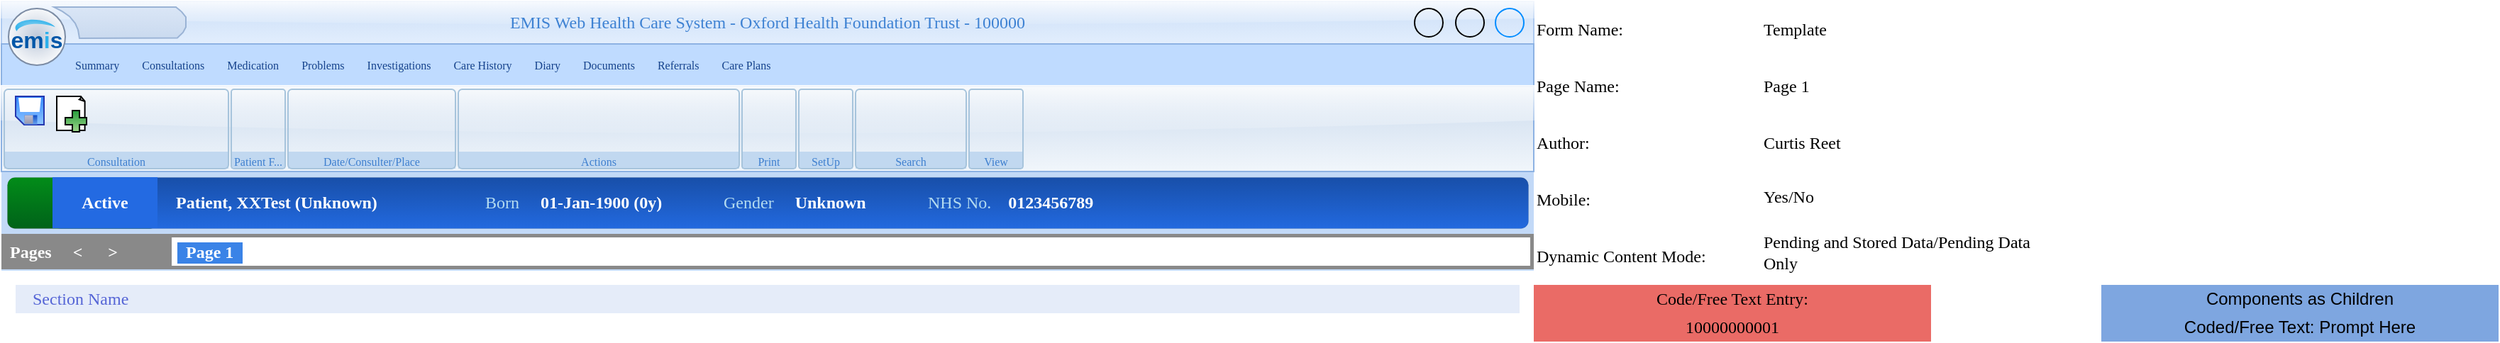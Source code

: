 <mxfile version="24.0.6" type="github">
  <diagram name="Page 1" id="IdJF57ZcMdkUgBLRM6Qn">
    <mxGraphModel dx="1434" dy="784" grid="1" gridSize="40" guides="1" tooltips="1" connect="0" arrows="0" fold="1" page="1" pageScale="1" pageWidth="1920" pageHeight="5000" background="none" math="0" shadow="0">
      <root>
        <object label="" formName="Template" author="Curtis Reet" mobile="Yes/No" dynamicContentMode="Pending and Stored Data/Pending Data Only" id="0">
          <mxCell />
        </object>
        <mxCell id="1" parent="0" />
        <object label="" tooltip="&lt;b&gt;fieldType:&lt;/b&gt; %fieldType%" placeholders="1" fieldType="FormMaster" id="MeSqUqDjV39xURzECte_-1">
          <mxCell style="fontFamily=Tahoma;group;movable=0;resizable=0;rotatable=1;deletable=1;editable=1;locked=0;connectable=1;recursiveResize=0;" parent="1" vertex="1" connectable="0">
            <mxGeometry width="1440" height="200" as="geometry" />
          </mxCell>
        </object>
        <object label="" tooltip="&lt;b&gt;fieldType:&lt;/b&gt; %fieldType%" placeholders="1" id="TwPZSNBdaBiCKJOaZcf1-34">
          <mxCell style="fontFamily=Tahoma;rounded=0;whiteSpace=wrap;html=1;fillColor=#c2d9f7;strokeColor=none;movable=0;resizable=0;rotatable=0;deletable=0;editable=0;locked=1;connectable=0;" parent="MeSqUqDjV39xURzECte_-1" vertex="1">
            <mxGeometry width="1080" height="190" as="geometry" />
          </mxCell>
        </object>
        <object label="EMIS Web Health Care System - Oxford Health Foundation Trust - 100000" tooltip="&lt;b&gt;fieldType:&lt;/b&gt; %fieldType%" placeholders="1" id="TwPZSNBdaBiCKJOaZcf1-2">
          <mxCell style="fontFamily=Tahoma;rounded=0;whiteSpace=wrap;html=1;gradientColor=#E2EEFD;fillColor=#CBDEF7;strokeColor=#aecaf0;fontColor=#3e82d3;glass=1;movable=0;resizable=0;rotatable=0;deletable=0;editable=0;locked=1;connectable=0;" parent="MeSqUqDjV39xURzECte_-1" vertex="1">
            <mxGeometry width="1080" height="30" as="geometry" />
          </mxCell>
        </object>
        <object label="&lt;font style=&quot;font-size: 8px;&quot;&gt;Summary&lt;span style=&quot;font-size: 8px;&quot;&gt;&lt;span style=&quot;font-size: 8px;&quot;&gt;&amp;nbsp;&amp;nbsp;&amp;nbsp;&amp;nbsp;&lt;/span&gt;&lt;/span&gt;&lt;span style=&quot;font-size: 8px;&quot;&gt;&lt;span style=&quot;font-size: 8px;&quot;&gt;&amp;nbsp;&amp;nbsp;&amp;nbsp;&amp;nbsp;&lt;/span&gt;&lt;/span&gt;Consultations&lt;span style=&quot;font-size: 8px;&quot;&gt;&lt;span style=&quot;font-size: 8px;&quot;&gt;&amp;nbsp;&amp;nbsp;&amp;nbsp;&amp;nbsp;&lt;/span&gt;&lt;/span&gt;&lt;span style=&quot;font-size: 8px;&quot;&gt;&lt;span style=&quot;font-size: 8px;&quot;&gt;&amp;nbsp;&amp;nbsp;&amp;nbsp;&amp;nbsp;&lt;/span&gt;&lt;/span&gt;Medication&lt;span style=&quot;font-size: 8px;&quot;&gt;&amp;nbsp;&amp;nbsp;&amp;nbsp;&amp;nbsp;&lt;/span&gt;&lt;span style=&quot;border-color: var(--border-color); font-size: 8px;&quot;&gt;&lt;span style=&quot;font-size: 8px;&quot;&gt;&amp;nbsp;&amp;nbsp;&amp;nbsp;&amp;nbsp;&lt;/span&gt;&lt;/span&gt;Problems&lt;span style=&quot;font-size: 8px;&quot;&gt;&amp;nbsp;&amp;nbsp;&amp;nbsp;&amp;nbsp;&lt;/span&gt;&lt;span style=&quot;border-color: var(--border-color); font-size: 8px;&quot;&gt;&lt;span style=&quot;font-size: 8px;&quot;&gt;&amp;nbsp;&amp;nbsp;&amp;nbsp;&amp;nbsp;&lt;/span&gt;&lt;/span&gt;Investigations&lt;span style=&quot;font-size: 8px;&quot;&gt;&amp;nbsp;&amp;nbsp;&amp;nbsp;&amp;nbsp;&lt;/span&gt;&lt;span style=&quot;border-color: var(--border-color); font-size: 8px;&quot;&gt;&lt;span style=&quot;font-size: 8px;&quot;&gt;&amp;nbsp;&amp;nbsp;&amp;nbsp;&amp;nbsp;&lt;/span&gt;&lt;/span&gt;Care History&lt;span style=&quot;font-size: 8px;&quot;&gt;&amp;nbsp;&amp;nbsp;&amp;nbsp;&amp;nbsp;&lt;/span&gt;&lt;span style=&quot;border-color: var(--border-color); font-size: 8px;&quot;&gt;&lt;span style=&quot;font-size: 8px;&quot;&gt;&amp;nbsp;&amp;nbsp;&amp;nbsp;&amp;nbsp;&lt;/span&gt;&lt;/span&gt;Diary&lt;span style=&quot;font-size: 8px;&quot;&gt;&amp;nbsp;&amp;nbsp;&amp;nbsp;&amp;nbsp;&lt;/span&gt;&lt;span style=&quot;border-color: var(--border-color); font-size: 8px;&quot;&gt;&lt;span style=&quot;font-size: 8px;&quot;&gt;&amp;nbsp;&amp;nbsp;&amp;nbsp;&amp;nbsp;&lt;/span&gt;&lt;/span&gt;Documents&lt;span style=&quot;font-size: 8px;&quot;&gt;&amp;nbsp;&amp;nbsp;&amp;nbsp;&amp;nbsp;&lt;/span&gt;&lt;span style=&quot;border-color: var(--border-color); font-size: 8px;&quot;&gt;&lt;span style=&quot;font-size: 8px;&quot;&gt;&amp;nbsp;&amp;nbsp;&amp;nbsp;&amp;nbsp;&lt;/span&gt;&lt;/span&gt;Referrals&lt;span style=&quot;white-space: pre; font-size: 8px;&quot;&gt;&amp;nbsp;&amp;nbsp;&amp;nbsp;&amp;nbsp;&lt;/span&gt;&lt;span style=&quot;border-color: var(--border-color); font-size: 8px;&quot;&gt;&lt;span style=&quot;white-space: pre; font-size: 8px;&quot;&gt;&amp;nbsp;&amp;nbsp;&amp;nbsp;&amp;nbsp;&lt;/span&gt;&lt;/span&gt;Care Plans&lt;/font&gt;" tooltip="&lt;b&gt;fieldType:&lt;/b&gt; %fieldType%" placeholders="1" id="TwPZSNBdaBiCKJOaZcf1-3">
          <mxCell style="fontFamily=Tahoma;rounded=0;whiteSpace=wrap;html=1;align=left;spacingRight=9;spacingLeft=50;fontSize=8;fillColor=#bfdbff;strokeColor=#8db2e3;fontColor=#15428b;movable=0;resizable=0;rotatable=0;deletable=0;editable=0;locked=1;connectable=0;" parent="MeSqUqDjV39xURzECte_-1" vertex="1">
            <mxGeometry y="30" width="1080" height="30" as="geometry" />
          </mxCell>
        </object>
        <object label="" tooltip="&lt;b&gt;fieldType:&lt;/b&gt; %fieldType%" placeholders="1" id="TwPZSNBdaBiCKJOaZcf1-4">
          <mxCell style="fontFamily=Tahoma;ellipse;whiteSpace=wrap;html=1;gradientColor=#f6f8fa;gradientDirection=radial;fillColor=#bdc8d9;strokeColor=#7c8ca4;movable=0;resizable=0;rotatable=0;deletable=0;editable=0;locked=1;connectable=0;" parent="MeSqUqDjV39xURzECte_-1" vertex="1">
            <mxGeometry x="5" y="5" width="40" height="40" as="geometry" />
          </mxCell>
        </object>
        <object label="" tooltip="&lt;b&gt;fieldType:&lt;/b&gt; %fieldType%" placeholders="1" id="TwPZSNBdaBiCKJOaZcf1-6">
          <mxCell style="fontFamily=Tahoma;verticalLabelPosition=bottom;verticalAlign=top;html=1;shape=mxgraph.basic.polygon;polyCoords=[[0.9,0.15],[0.93,0.32],[0.93,0.45],[0.93,0.64],[0.91,0.81],[0.87,0.99],[0.87,0.99],[0.18,1],[0.17,0.73],[0.15,0.52],[0.11,0.3],[0.06,0.14],[0,0],[0.86,0]];polyline=0;strokeColor=#9ab3d5;gradientColor=#cadaef;fillColor=#dae6f6;movable=0;resizable=0;rotatable=0;deletable=0;editable=0;locked=1;connectable=0;" parent="MeSqUqDjV39xURzECte_-1" vertex="1">
            <mxGeometry x="37" y="4" width="100" height="22" as="geometry" />
          </mxCell>
        </object>
        <object label="" tooltip="&lt;b&gt;fieldType:&lt;/b&gt; %fieldType%" placeholders="1" id="TwPZSNBdaBiCKJOaZcf1-1">
          <mxCell style="fontFamily=Tahoma;ellipse;whiteSpace=wrap;html=1;fillColor=none;strokeColor=#008cff;movable=0;resizable=0;rotatable=0;deletable=0;editable=0;locked=1;connectable=0;" parent="MeSqUqDjV39xURzECte_-1" vertex="1">
            <mxGeometry x="1053" y="5" width="20" height="20" as="geometry" />
          </mxCell>
        </object>
        <object label="" tooltip="&lt;b&gt;fieldType:&lt;/b&gt; %fieldType%" placeholders="1" id="TwPZSNBdaBiCKJOaZcf1-7">
          <mxCell style="fontFamily=Tahoma;ellipse;whiteSpace=wrap;html=1;fillColor=none;movable=0;resizable=0;rotatable=0;deletable=0;editable=0;locked=1;connectable=0;" parent="MeSqUqDjV39xURzECte_-1" vertex="1">
            <mxGeometry x="1025" y="5" width="20" height="20" as="geometry" />
          </mxCell>
        </object>
        <object label="" tooltip="&lt;b&gt;fieldType:&lt;/b&gt; %fieldType%" placeholders="1" id="TwPZSNBdaBiCKJOaZcf1-8">
          <mxCell style="fontFamily=Tahoma;ellipse;whiteSpace=wrap;html=1;fillColor=none;movable=0;resizable=0;rotatable=0;deletable=0;editable=0;locked=1;connectable=0;" parent="MeSqUqDjV39xURzECte_-1" vertex="1">
            <mxGeometry x="996" y="5" width="20" height="20" as="geometry" />
          </mxCell>
        </object>
        <object label="" tooltip="&lt;b&gt;fieldType:&lt;/b&gt; %fieldType%" placeholders="1" id="TwPZSNBdaBiCKJOaZcf1-10">
          <mxCell style="fontFamily=Tahoma;rounded=0;whiteSpace=wrap;html=1;gradientColor=#f1f6fb;fillColor=#cadaed;strokeColor=#8db2e3;shadow=0;glass=1;movable=0;resizable=0;rotatable=0;deletable=0;editable=0;locked=1;connectable=0;" parent="MeSqUqDjV39xURzECte_-1" vertex="1">
            <mxGeometry y="60" width="1080" height="60" as="geometry" />
          </mxCell>
        </object>
        <object label="" tooltip="&lt;b&gt;fieldType:&lt;/b&gt; %fieldType%" placeholders="1" id="TwPZSNBdaBiCKJOaZcf1-22">
          <mxCell style="fontFamily=Tahoma;rounded=0;whiteSpace=wrap;html=1;strokeColor=none;fillColor=#c1d8f0;movable=0;resizable=0;rotatable=0;deletable=0;editable=0;locked=1;connectable=0;" parent="MeSqUqDjV39xURzECte_-1" vertex="1">
            <mxGeometry x="162" y="106" width="38" height="12" as="geometry" />
          </mxCell>
        </object>
        <object label="" tooltip="&lt;b&gt;fieldType:&lt;/b&gt; %fieldType%" placeholders="1" id="TwPZSNBdaBiCKJOaZcf1-29">
          <mxCell style="fontFamily=Tahoma;rounded=0;whiteSpace=wrap;html=1;strokeColor=none;fillColor=#c1d8f0;movable=0;resizable=0;rotatable=0;deletable=0;editable=0;locked=1;connectable=0;" parent="MeSqUqDjV39xURzECte_-1" vertex="1">
            <mxGeometry x="2" y="106" width="158" height="12" as="geometry" />
          </mxCell>
        </object>
        <object label="Consultation" tooltip="&lt;b&gt;fieldType:&lt;/b&gt; %fieldType%" placeholders="1" id="TwPZSNBdaBiCKJOaZcf1-11">
          <mxCell style="fontFamily=Tahoma;rounded=1;whiteSpace=wrap;html=1;arcSize=5;fontSize=8;verticalAlign=bottom;fillColor=none;strokeColor=#a7c4dc;spacing=0;spacingBottom=-1;fontColor=#3e7fcf;movable=0;resizable=0;rotatable=0;deletable=0;editable=0;locked=1;connectable=0;" parent="MeSqUqDjV39xURzECte_-1" vertex="1">
            <mxGeometry x="2" y="62" width="158" height="56" as="geometry" />
          </mxCell>
        </object>
        <object label="" tooltip="&lt;b&gt;fieldType:&lt;/b&gt; %fieldType%" placeholders="1" id="TwPZSNBdaBiCKJOaZcf1-23">
          <mxCell style="fontFamily=Tahoma;rounded=0;whiteSpace=wrap;html=1;strokeColor=none;fillColor=#c1d8f0;movable=0;resizable=0;rotatable=0;deletable=0;editable=0;locked=1;connectable=0;" parent="MeSqUqDjV39xURzECte_-1" vertex="1">
            <mxGeometry x="202" y="106" width="118" height="12" as="geometry" />
          </mxCell>
        </object>
        <object label="Patient F..." tooltip="&lt;b&gt;fieldType:&lt;/b&gt; %fieldType%" placeholders="1" id="TwPZSNBdaBiCKJOaZcf1-12">
          <mxCell style="fontFamily=Tahoma;rounded=1;whiteSpace=wrap;html=1;arcSize=5;verticalAlign=bottom;fontSize=8;fillColor=none;strokeColor=#a7c4dc;spacing=0;spacingBottom=-1;fontColor=#3e7fcf;movable=0;resizable=0;rotatable=0;deletable=0;editable=0;locked=1;connectable=0;" parent="MeSqUqDjV39xURzECte_-1" vertex="1">
            <mxGeometry x="162" y="62" width="38" height="56" as="geometry" />
          </mxCell>
        </object>
        <object label="" tooltip="&lt;b&gt;fieldType:&lt;/b&gt; %fieldType%" placeholders="1" id="TwPZSNBdaBiCKJOaZcf1-24">
          <mxCell style="fontFamily=Tahoma;rounded=0;whiteSpace=wrap;html=1;strokeColor=none;fillColor=#c1d8f0;movable=0;resizable=0;rotatable=0;deletable=0;editable=0;locked=1;connectable=0;" parent="MeSqUqDjV39xURzECte_-1" vertex="1">
            <mxGeometry x="322" y="106" width="198" height="12" as="geometry" />
          </mxCell>
        </object>
        <object label="Date/Consulter/Place" tooltip="&lt;b&gt;fieldType:&lt;/b&gt; %fieldType%" placeholders="1" id="TwPZSNBdaBiCKJOaZcf1-13">
          <mxCell style="fontFamily=Tahoma;rounded=1;whiteSpace=wrap;html=1;arcSize=5;verticalAlign=bottom;fontSize=8;fillColor=none;strokeColor=#a7c4dc;spacing=0;spacingBottom=-1;fontColor=#3e7fcf;movable=0;resizable=0;rotatable=0;deletable=0;editable=0;locked=1;connectable=0;" parent="MeSqUqDjV39xURzECte_-1" vertex="1">
            <mxGeometry x="202" y="62" width="118" height="56" as="geometry" />
          </mxCell>
        </object>
        <object label="" tooltip="&lt;b&gt;fieldType:&lt;/b&gt; %fieldType%" placeholders="1" id="TwPZSNBdaBiCKJOaZcf1-25">
          <mxCell style="fontFamily=Tahoma;rounded=0;whiteSpace=wrap;html=1;strokeColor=none;fillColor=#c1d8f0;movable=0;resizable=0;rotatable=0;deletable=0;editable=0;locked=1;connectable=0;" parent="MeSqUqDjV39xURzECte_-1" vertex="1">
            <mxGeometry x="522" y="106" width="38" height="12" as="geometry" />
          </mxCell>
        </object>
        <object label="Actions" tooltip="&lt;b&gt;fieldType:&lt;/b&gt; %fieldType%" placeholders="1" id="TwPZSNBdaBiCKJOaZcf1-14">
          <mxCell style="fontFamily=Tahoma;rounded=1;whiteSpace=wrap;html=1;arcSize=5;verticalAlign=bottom;fontSize=8;fillColor=none;strokeColor=#a7c4dc;spacing=0;spacingBottom=-1;fontColor=#3e7fcf;movable=0;resizable=0;rotatable=0;deletable=0;editable=0;locked=1;connectable=0;" parent="MeSqUqDjV39xURzECte_-1" vertex="1">
            <mxGeometry x="322" y="62" width="198" height="56" as="geometry" />
          </mxCell>
        </object>
        <object label="" tooltip="&lt;b&gt;fieldType:&lt;/b&gt; %fieldType%" placeholders="1" id="TwPZSNBdaBiCKJOaZcf1-26">
          <mxCell style="fontFamily=Tahoma;rounded=0;whiteSpace=wrap;html=1;strokeColor=none;fillColor=#c1d8f0;movable=0;resizable=0;rotatable=0;deletable=0;editable=0;locked=1;connectable=0;" parent="MeSqUqDjV39xURzECte_-1" vertex="1">
            <mxGeometry x="562" y="106" width="38" height="12" as="geometry" />
          </mxCell>
        </object>
        <object label="" tooltip="&lt;b&gt;fieldType:&lt;/b&gt; %fieldType%" placeholders="1" id="TwPZSNBdaBiCKJOaZcf1-27">
          <mxCell style="fontFamily=Tahoma;rounded=0;whiteSpace=wrap;html=1;strokeColor=none;fillColor=#c1d8f0;movable=0;resizable=0;rotatable=0;deletable=0;editable=0;locked=1;connectable=0;" parent="MeSqUqDjV39xURzECte_-1" vertex="1">
            <mxGeometry x="602" y="106" width="78" height="12" as="geometry" />
          </mxCell>
        </object>
        <object label="Print" tooltip="&lt;b&gt;fieldType:&lt;/b&gt; %fieldType%" placeholders="1" id="TwPZSNBdaBiCKJOaZcf1-15">
          <mxCell style="fontFamily=Tahoma;rounded=1;whiteSpace=wrap;html=1;arcSize=5;verticalAlign=bottom;fontSize=8;fillColor=none;strokeColor=#a7c4dc;spacing=0;spacingBottom=-1;fontColor=#3e7fcf;movable=0;resizable=0;rotatable=0;deletable=0;editable=0;locked=1;connectable=0;" parent="MeSqUqDjV39xURzECte_-1" vertex="1">
            <mxGeometry x="522" y="62" width="38" height="56" as="geometry" />
          </mxCell>
        </object>
        <object label="" tooltip="&lt;b&gt;fieldType:&lt;/b&gt; %fieldType%" placeholders="1" id="TwPZSNBdaBiCKJOaZcf1-28">
          <mxCell style="fontFamily=Tahoma;rounded=0;whiteSpace=wrap;html=1;strokeColor=none;fillColor=#c1d8f0;movable=0;resizable=0;rotatable=0;deletable=0;editable=0;locked=1;connectable=0;" parent="MeSqUqDjV39xURzECte_-1" vertex="1">
            <mxGeometry x="682" y="106" width="38" height="12" as="geometry" />
          </mxCell>
        </object>
        <object label="SetUp" tooltip="&lt;b&gt;fieldType:&lt;/b&gt; %fieldType%" placeholders="1" id="TwPZSNBdaBiCKJOaZcf1-16">
          <mxCell style="fontFamily=Tahoma;rounded=1;whiteSpace=wrap;html=1;arcSize=5;verticalAlign=bottom;fontSize=8;fillColor=none;strokeColor=#a7c4dc;spacing=0;spacingBottom=-1;fontColor=#3e7fcf;movable=0;resizable=0;rotatable=0;deletable=0;editable=0;locked=1;connectable=0;" parent="MeSqUqDjV39xURzECte_-1" vertex="1">
            <mxGeometry x="562" y="62" width="38" height="56" as="geometry" />
          </mxCell>
        </object>
        <object label="Search" tooltip="&lt;b&gt;fieldType:&lt;/b&gt; %fieldType%" placeholders="1" id="TwPZSNBdaBiCKJOaZcf1-17">
          <mxCell style="fontFamily=Tahoma;rounded=1;whiteSpace=wrap;html=1;arcSize=5;verticalAlign=bottom;fontSize=8;fillColor=none;strokeColor=#a7c4dc;spacing=0;spacingBottom=-1;fontColor=#3e7fcf;movable=0;resizable=0;rotatable=0;deletable=0;editable=0;locked=1;connectable=0;" parent="MeSqUqDjV39xURzECte_-1" vertex="1">
            <mxGeometry x="602" y="62" width="78" height="56" as="geometry" />
          </mxCell>
        </object>
        <object label="View" tooltip="&lt;b&gt;fieldType:&lt;/b&gt; %fieldType%" placeholders="1" id="TwPZSNBdaBiCKJOaZcf1-18">
          <mxCell style="fontFamily=Tahoma;rounded=1;whiteSpace=wrap;html=1;arcSize=5;verticalAlign=bottom;fontSize=8;fillColor=none;strokeColor=#a7c4dc;spacing=0;spacingBottom=-1;fontColor=#3e7fcf;movable=0;resizable=0;rotatable=0;deletable=0;editable=0;locked=1;connectable=0;" parent="MeSqUqDjV39xURzECte_-1" vertex="1">
            <mxGeometry x="682" y="62" width="38" height="56" as="geometry" />
          </mxCell>
        </object>
        <object label="" tooltip="&lt;b&gt;fieldType:&lt;/b&gt; %fieldType%" placeholders="1" id="TwPZSNBdaBiCKJOaZcf1-30">
          <mxCell style="fontFamily=Tahoma;rounded=1;whiteSpace=wrap;html=1;gradientColor=#006219;fillColor=#028c19;strokeWidth=0;perimeterSpacing=0;movable=0;resizable=0;rotatable=0;deletable=0;editable=0;locked=1;connectable=0;" parent="MeSqUqDjV39xURzECte_-1" vertex="1">
            <mxGeometry x="4" y="124" width="106" height="36" as="geometry" />
          </mxCell>
        </object>
        <object label="" tooltip="&lt;b&gt;fieldType:&lt;/b&gt; %fieldType%" placeholders="1" id="TwPZSNBdaBiCKJOaZcf1-31">
          <mxCell style="fontFamily=Tahoma;rounded=1;whiteSpace=wrap;html=1;gradientColor=#2269df;fillColor=#184fa9;strokeWidth=0;perimeterSpacing=0;movable=0;resizable=0;rotatable=0;deletable=0;editable=0;locked=1;connectable=0;" parent="MeSqUqDjV39xURzECte_-1" vertex="1">
            <mxGeometry x="36" y="124" width="1040" height="36" as="geometry" />
          </mxCell>
        </object>
        <object label="&lt;font color=&quot;#ffffff&quot;&gt;Active&lt;/font&gt;" tooltip="&lt;b&gt;fieldType:&lt;/b&gt; %fieldType%" placeholders="1" id="TwPZSNBdaBiCKJOaZcf1-32">
          <mxCell style="fontFamily=Tahoma;rounded=0;whiteSpace=wrap;html=1;strokeColor=none;fillColor=#236ae2;fontStyle=1;movable=0;resizable=0;rotatable=0;deletable=0;editable=0;locked=1;connectable=0;" parent="MeSqUqDjV39xURzECte_-1" vertex="1">
            <mxGeometry x="36" y="124" width="74" height="36" as="geometry" />
          </mxCell>
        </object>
        <object label="" tooltip="&lt;b&gt;fieldType:&lt;/b&gt; %fieldType%" placeholders="1" id="TwPZSNBdaBiCKJOaZcf1-33">
          <mxCell style="fontFamily=Tahoma;rounded=0;whiteSpace=wrap;html=1;fillColor=#898989;strokeColor=none;fontColor=#FFFFFF;movable=0;resizable=0;rotatable=0;deletable=0;editable=0;locked=1;connectable=0;" parent="MeSqUqDjV39xURzECte_-1" vertex="1">
            <mxGeometry y="164" width="1080" height="25" as="geometry" />
          </mxCell>
        </object>
        <object label="&amp;nbsp; %page%&amp;nbsp;&amp;nbsp;" tooltip="&lt;b&gt;fieldType:&lt;/b&gt; %fieldType%" placeholders="1" id="TwPZSNBdaBiCKJOaZcf1-35">
          <mxCell style="fontFamily=Tahoma;rounded=0;whiteSpace=wrap;html=1;strokeColor=none;align=left;labelBackgroundColor=#3a83e7;fontColor=#ffffff;fontStyle=1;spacing=4;movable=0;resizable=0;rotatable=0;deletable=0;editable=0;locked=1;connectable=0;" parent="MeSqUqDjV39xURzECte_-1" vertex="1">
            <mxGeometry x="120" y="166.5" width="957.5" height="20" as="geometry" />
          </mxCell>
        </object>
        <object label="Form Name:" tooltip="&lt;b&gt;fieldType:&lt;/b&gt; %fieldType%" placeholders="1" id="TwPZSNBdaBiCKJOaZcf1-36">
          <mxCell style="fontFamily=Tahoma;text;html=1;strokeColor=none;fillColor=none;align=left;verticalAlign=middle;whiteSpace=wrap;rounded=0;" parent="MeSqUqDjV39xURzECte_-1" vertex="1">
            <mxGeometry x="1080" width="160" height="40" as="geometry" />
          </mxCell>
        </object>
        <object placeholder="formName" placeholders="1" label="Template" id="TwPZSNBdaBiCKJOaZcf1-37">
          <mxCell style="fontFamily=Tahoma;text;html=1;strokeColor=none;fillColor=none;align=left;verticalAlign=middle;whiteSpace=wrap;rounded=0;glass=0;" parent="MeSqUqDjV39xURzECte_-1" vertex="1">
            <mxGeometry x="1240" width="200" height="40" as="geometry" />
          </mxCell>
        </object>
        <object label="Page Name:" tooltip="&lt;b&gt;fieldType:&lt;/b&gt; %fieldType%" placeholders="1" id="TwPZSNBdaBiCKJOaZcf1-38">
          <mxCell style="fontFamily=Tahoma;text;html=1;strokeColor=none;fillColor=none;align=left;verticalAlign=middle;whiteSpace=wrap;rounded=0;" parent="MeSqUqDjV39xURzECte_-1" vertex="1">
            <mxGeometry x="1080" y="40" width="160" height="40" as="geometry" />
          </mxCell>
        </object>
        <object placeholders="1" label="%page%" id="TwPZSNBdaBiCKJOaZcf1-39">
          <mxCell style="fontFamily=Tahoma;text;html=1;strokeColor=none;fillColor=none;align=left;verticalAlign=middle;whiteSpace=wrap;rounded=0;glass=0;movable=1;resizable=1;rotatable=1;deletable=1;editable=1;locked=0;connectable=1;" parent="MeSqUqDjV39xURzECte_-1" vertex="1">
            <mxGeometry x="1240" y="40" width="200" height="40" as="geometry" />
          </mxCell>
        </object>
        <object label="&lt;font color=&quot;#ffffff&quot;&gt;Patient, XXTest (Unknown)&lt;/font&gt;" tooltip="&lt;b&gt;fieldType:&lt;/b&gt; %fieldType%" placeholders="1" id="z5nmdul99bLV8xO7L-LQ-2">
          <mxCell style="fontFamily=Tahoma;text;html=1;strokeColor=none;fillColor=none;align=left;verticalAlign=middle;whiteSpace=wrap;rounded=0;fontStyle=1;movable=0;resizable=0;rotatable=0;deletable=0;editable=0;locked=1;connectable=0;" parent="MeSqUqDjV39xURzECte_-1" vertex="1">
            <mxGeometry x="121" y="133.5" width="170" height="17" as="geometry" />
          </mxCell>
        </object>
        <object label="&lt;span style=&quot;font-weight: normal;&quot;&gt;&lt;font color=&quot;#b3dbf0&quot;&gt;Born&amp;nbsp; &amp;nbsp; &amp;nbsp;&lt;/font&gt;&lt;/span&gt;&lt;font color=&quot;#ffffff&quot;&gt;01-Jan-1900 (0y)&lt;/font&gt;&lt;span style=&quot;color: rgb(255, 255, 255); white-space: pre;&quot;&gt;&#x9;&lt;span style=&quot;white-space: pre;&quot;&gt;&#x9;&lt;/span&gt;&lt;/span&gt;&lt;span style=&quot;font-weight: normal;&quot;&gt;&lt;font color=&quot;#b3dbf0&quot;&gt;Gender&amp;nbsp; &amp;nbsp; &amp;nbsp;&lt;/font&gt;&lt;/span&gt;&lt;font color=&quot;#ffffff&quot;&gt;Unknown&lt;/font&gt;&lt;span style=&quot;color: rgb(255, 255, 255); white-space: pre;&quot;&gt;&#x9;&lt;span style=&quot;white-space: pre;&quot;&gt;&#x9;&lt;/span&gt;&lt;/span&gt;&lt;span style=&quot;font-weight: normal;&quot;&gt;&lt;font color=&quot;#b3dbf0&quot;&gt;NHS No.&amp;nbsp; &amp;nbsp;&amp;nbsp;&lt;/font&gt;&lt;/span&gt;&lt;font color=&quot;#ffffff&quot;&gt;0123456789&lt;/font&gt;" tooltip="&lt;b&gt;fieldType:&lt;/b&gt; %fieldType%" placeholders="1" id="z5nmdul99bLV8xO7L-LQ-3">
          <mxCell style="fontFamily=Tahoma;text;html=1;strokeColor=none;fillColor=none;align=left;verticalAlign=middle;whiteSpace=wrap;rounded=0;fontStyle=1;movable=0;resizable=0;rotatable=0;deletable=0;editable=0;locked=1;connectable=0;" parent="MeSqUqDjV39xURzECte_-1" vertex="1">
            <mxGeometry x="339.25" y="133.5" width="511.75" height="17" as="geometry" />
          </mxCell>
        </object>
        <object label="&lt;font color=&quot;#0057a8&quot; style=&quot;font-size: 16px;&quot;&gt;em&lt;/font&gt;&lt;font color=&quot;#2cb0eb&quot; style=&quot;font-size: 16px;&quot;&gt;i&lt;/font&gt;&lt;font color=&quot;#0057a8&quot; style=&quot;font-size: 16px;&quot;&gt;s&lt;/font&gt;" tooltip="&lt;b&gt;fieldType:&lt;/b&gt; %fieldType%" placeholders="1" id="z5nmdul99bLV8xO7L-LQ-5">
          <mxCell style="fontFamily=Arimo;text;html=1;strokeColor=none;fillColor=none;align=center;verticalAlign=middle;whiteSpace=wrap;rounded=0;fontSize=16;fontStyle=1;movable=0;resizable=0;rotatable=0;deletable=0;editable=0;locked=1;connectable=0;fontSource=https%3A%2F%2Ffonts.googleapis.com%2Fcss%3Ffamily%3DArimo;" parent="MeSqUqDjV39xURzECte_-1" vertex="1">
            <mxGeometry x="10" y="22" width="30" height="10" as="geometry" />
          </mxCell>
        </object>
        <object label="" tooltip="&lt;b&gt;fieldType:&lt;/b&gt; %fieldType%" placeholders="1" id="z5nmdul99bLV8xO7L-LQ-7">
          <mxCell style="fontFamily=Tahoma;verticalLabelPosition=bottom;verticalAlign=top;html=1;shape=mxgraph.basic.moon;flipV=0;flipH=0;rotation=95;strokeColor=none;gradientColor=#3ab5eb;gradientDirection=radial;fillColor=#89d2f2;movable=0;resizable=0;rotatable=0;deletable=0;editable=0;locked=1;connectable=0;" parent="MeSqUqDjV39xURzECte_-1" vertex="1">
            <mxGeometry x="18" y="2" width="10" height="30" as="geometry" />
          </mxCell>
        </object>
        <object label="&lt;font color=&quot;#ffffff&quot;&gt;Pages&amp;nbsp; &amp;nbsp; &amp;nbsp;&lt;font face=&quot;Verdana&quot;&gt;&amp;lt;&amp;nbsp; &amp;nbsp; &amp;nbsp; &amp;gt;&lt;/font&gt;&lt;/font&gt;" tooltip="&lt;b&gt;fieldType:&lt;/b&gt; %fieldType%" placeholders="1" id="z5nmdul99bLV8xO7L-LQ-11">
          <mxCell style="fontFamily=Tahoma;text;html=1;strokeColor=none;fillColor=none;align=left;verticalAlign=middle;whiteSpace=wrap;rounded=0;fontStyle=1;movable=0;resizable=0;rotatable=0;deletable=0;editable=0;locked=1;connectable=0;" parent="MeSqUqDjV39xURzECte_-1" vertex="1">
            <mxGeometry x="4" y="168" width="170" height="17" as="geometry" />
          </mxCell>
        </object>
        <object label="" tooltip="&lt;b&gt;fieldType:&lt;/b&gt; %fieldType%" placeholders="1" id="MeSqUqDjV39xURzECte_-3">
          <mxCell style="fontFamily=Tahoma;whiteSpace=wrap;html=1;shape=mxgraph.basic.document;movable=0;resizable=0;rotatable=0;deletable=0;editable=0;locked=1;connectable=0;" parent="MeSqUqDjV39xURzECte_-1" vertex="1">
            <mxGeometry x="39" y="67" width="20" height="24" as="geometry" />
          </mxCell>
        </object>
        <object label="" tooltip="&lt;b&gt;fieldType:&lt;/b&gt; %fieldType%" placeholders="1" id="MeSqUqDjV39xURzECte_-4">
          <mxCell style="fontFamily=Tahoma;shape=cross;whiteSpace=wrap;html=1;size=0.336;gradientColor=#9cd589;fillColor=#269b3b;movable=0;resizable=0;rotatable=0;deletable=0;editable=0;locked=1;connectable=0;" parent="MeSqUqDjV39xURzECte_-1" vertex="1">
            <mxGeometry x="45" y="77" width="15" height="15" as="geometry" />
          </mxCell>
        </object>
        <object label="" tooltip="&lt;b&gt;fieldType:&lt;/b&gt; %fieldType%" placeholders="1" id="MeSqUqDjV39xURzECte_-5">
          <mxCell style="fontFamily=Tahoma;shape=card;whiteSpace=wrap;html=1;flipV=1;size=6;gradientColor=#3388ff;fillColor=#8ec5ff;strokeColor=#2437af;movable=0;resizable=0;rotatable=0;deletable=0;editable=0;locked=1;connectable=0;" parent="MeSqUqDjV39xURzECte_-1" vertex="1">
            <mxGeometry x="10" y="67" width="20" height="20" as="geometry" />
          </mxCell>
        </object>
        <object label="" tooltip="&lt;b&gt;fieldType:&lt;/b&gt; %fieldType%" placeholders="1" id="Pp4qKzhGQ8vHZ0xazVb3-1030">
          <mxCell style="fontFamily=Tahoma;rounded=0;whiteSpace=wrap;html=1;strokeColor=none;gradientColor=#69a3f0;fillColor=#0f4bc5;strokeWidth=0.5;perimeterSpacing=10;movable=0;resizable=0;rotatable=0;deletable=0;editable=0;locked=1;connectable=0;" parent="MeSqUqDjV39xURzECte_-1" vertex="1">
            <mxGeometry x="16" y="80" width="9" height="6.5" as="geometry" />
          </mxCell>
        </object>
        <object label="" tooltip="&lt;b&gt;fieldType:&lt;/b&gt; %fieldType%" placeholders="1" id="Pp4qKzhGQ8vHZ0xazVb3-1031">
          <mxCell style="fontFamily=Tahoma;rounded=0;whiteSpace=wrap;html=1;strokeColor=none;gradientColor=#9898af;fillColor=#bfbfcf;movable=0;resizable=0;rotatable=0;deletable=0;editable=0;locked=1;connectable=0;" parent="MeSqUqDjV39xURzECte_-1" vertex="1">
            <mxGeometry x="16.25" y="80.25" width="6" height="6" as="geometry" />
          </mxCell>
        </object>
        <object label="" tooltip="&lt;b&gt;fieldType:&lt;/b&gt; %fieldType%" placeholders="1" id="Pp4qKzhGQ8vHZ0xazVb3-1032">
          <mxCell style="fontFamily=Tahoma;shape=trapezoid;perimeter=trapezoidPerimeter;whiteSpace=wrap;html=1;fixedSize=1;flipH=0;flipV=1;size=1.167;strokeColor=none;movable=0;resizable=0;rotatable=0;deletable=0;editable=0;locked=1;connectable=0;" parent="MeSqUqDjV39xURzECte_-1" vertex="1">
            <mxGeometry x="12" y="68" width="16" height="10" as="geometry" />
          </mxCell>
        </object>
        <object label="Author:" tooltip="&lt;b&gt;fieldType:&lt;/b&gt; %fieldType%" placeholders="1" id="Pp4qKzhGQ8vHZ0xazVb3-1033">
          <mxCell style="fontFamily=Tahoma;text;html=1;strokeColor=none;fillColor=none;align=left;verticalAlign=middle;whiteSpace=wrap;rounded=0;" parent="MeSqUqDjV39xURzECte_-1" vertex="1">
            <mxGeometry x="1080" y="80" width="160" height="40" as="geometry" />
          </mxCell>
        </object>
        <object placeholder="author" placeholders="1" id="Pp4qKzhGQ8vHZ0xazVb3-1034">
          <mxCell style="fontFamily=Tahoma;text;html=1;strokeColor=none;fillColor=none;align=left;verticalAlign=middle;whiteSpace=wrap;rounded=0;glass=0;" parent="MeSqUqDjV39xURzECte_-1" vertex="1">
            <mxGeometry x="1240" y="80" width="200" height="40" as="geometry" />
          </mxCell>
        </object>
        <object label="Mobile:" tooltip="&lt;b&gt;fieldType:&lt;/b&gt; %fieldType%" placeholders="1" id="U6L3AmuIjdlOFIYLOf1O-3">
          <mxCell style="fontFamily=Tahoma;text;html=1;strokeColor=none;fillColor=none;align=left;verticalAlign=middle;whiteSpace=wrap;rounded=0;" parent="MeSqUqDjV39xURzECte_-1" vertex="1">
            <mxGeometry x="1080" y="120" width="160" height="40" as="geometry" />
          </mxCell>
        </object>
        <object placeholder="mobile" placeholders="1" label="Yes/No" id="U6L3AmuIjdlOFIYLOf1O-4">
          <mxCell style="fontFamily=Tahoma;text;html=1;strokeColor=none;fillColor=none;align=left;verticalAlign=middle;whiteSpace=wrap;rounded=0;glass=0;" parent="MeSqUqDjV39xURzECte_-1" vertex="1">
            <mxGeometry x="1240" y="118" width="200" height="40" as="geometry" />
          </mxCell>
        </object>
        <object label="Dynamic Content Mode:" tooltip="&lt;b&gt;fieldType:&lt;/b&gt; %fieldType%" placeholders="1" id="IPUEVnua3oA1jlcThNDc-10">
          <mxCell style="fontFamily=Tahoma;text;html=1;strokeColor=none;fillColor=none;align=left;verticalAlign=middle;whiteSpace=wrap;rounded=0;" parent="MeSqUqDjV39xURzECte_-1" vertex="1">
            <mxGeometry x="1080" y="160" width="160" height="40" as="geometry" />
          </mxCell>
        </object>
        <object placeholder="dynamicContentMode" placeholders="1" label="Pending and Stored Data/Pending Data Only123123" id="IPUEVnua3oA1jlcThNDc-11">
          <mxCell style="fontFamily=Tahoma;text;html=1;strokeColor=none;fillColor=none;align=left;verticalAlign=middle;whiteSpace=wrap;rounded=0;glass=0;" parent="MeSqUqDjV39xURzECte_-1" vertex="1">
            <mxGeometry x="1240" y="156.5" width="200" height="40" as="geometry" />
          </mxCell>
        </object>
        <object label="" fieldType="Section" id="pWkFEVKfPgUAjw56LLLz-1">
          <mxCell style="fontFamily=Tahoma;group;fillColor=default;recursiveResize=0;" parent="1" vertex="1" connectable="0">
            <mxGeometry y="200" width="1760" height="40" as="geometry" />
          </mxCell>
        </object>
        <object label="Section Name" tooltip="&lt;b&gt;fieldType:&lt;/b&gt; %fieldType%" placeholders="1" id="pWkFEVKfPgUAjw56LLLz-2">
          <mxCell style="fontFamily=Tahoma;rounded=0;whiteSpace=wrap;html=1;strokeColor=none;fillColor=#e5ecf9;align=left;fontColor=#5565d6;spacingLeft=10;movable=0;resizable=0;" parent="pWkFEVKfPgUAjw56LLLz-1" vertex="1">
            <mxGeometry x="10" width="1060" height="20" as="geometry" />
          </mxCell>
        </object>
        <object label="Code/Free Text Entry:" tooltip="&lt;b&gt;fieldType:&lt;/b&gt; %fieldType%" placeholders="1" id="pWkFEVKfPgUAjw56LLLz-3">
          <mxCell style="fontFamily=Tahoma;text;html=1;strokeColor=none;fillColor=#EA6B66;align=center;verticalAlign=middle;whiteSpace=wrap;rounded=0;movable=1;resizable=1;rotatable=1;deletable=1;editable=1;locked=0;connectable=1;" parent="pWkFEVKfPgUAjw56LLLz-1" vertex="1">
            <mxGeometry x="1080" width="280" height="20" as="geometry" />
          </mxCell>
        </object>
        <object label="10000000001" tooltip="&lt;b&gt;fieldType:&lt;/b&gt; %fieldType%" placeholders="1" id="pWkFEVKfPgUAjw56LLLz-4">
          <mxCell style="fontFamily=Tahoma;text;html=1;strokeColor=none;fillColor=#EA6B66;align=center;verticalAlign=middle;whiteSpace=wrap;rounded=0;movable=1;resizable=1;rotatable=1;deletable=1;editable=1;locked=0;connectable=1;" parent="pWkFEVKfPgUAjw56LLLz-1" vertex="1">
            <mxGeometry x="1080" y="20" width="280" height="20" as="geometry" />
          </mxCell>
        </object>
        <mxCell id="pWkFEVKfPgUAjw56LLLz-7" value="Components as Children" style="rounded=0;whiteSpace=wrap;html=1;strokeColor=none;fillColor=#7EA6E0;" parent="pWkFEVKfPgUAjw56LLLz-1" vertex="1">
          <mxGeometry x="1480" width="280" height="20" as="geometry" />
        </mxCell>
        <mxCell id="pWkFEVKfPgUAjw56LLLz-8" value="Coded/Free Text: Prompt Here" style="rounded=0;whiteSpace=wrap;html=1;strokeColor=none;fillColor=#7EA6E0;" parent="pWkFEVKfPgUAjw56LLLz-1" vertex="1">
          <mxGeometry x="1480" y="20" width="280" height="20" as="geometry" />
        </mxCell>
      </root>
    </mxGraphModel>
  </diagram>
</mxfile>
